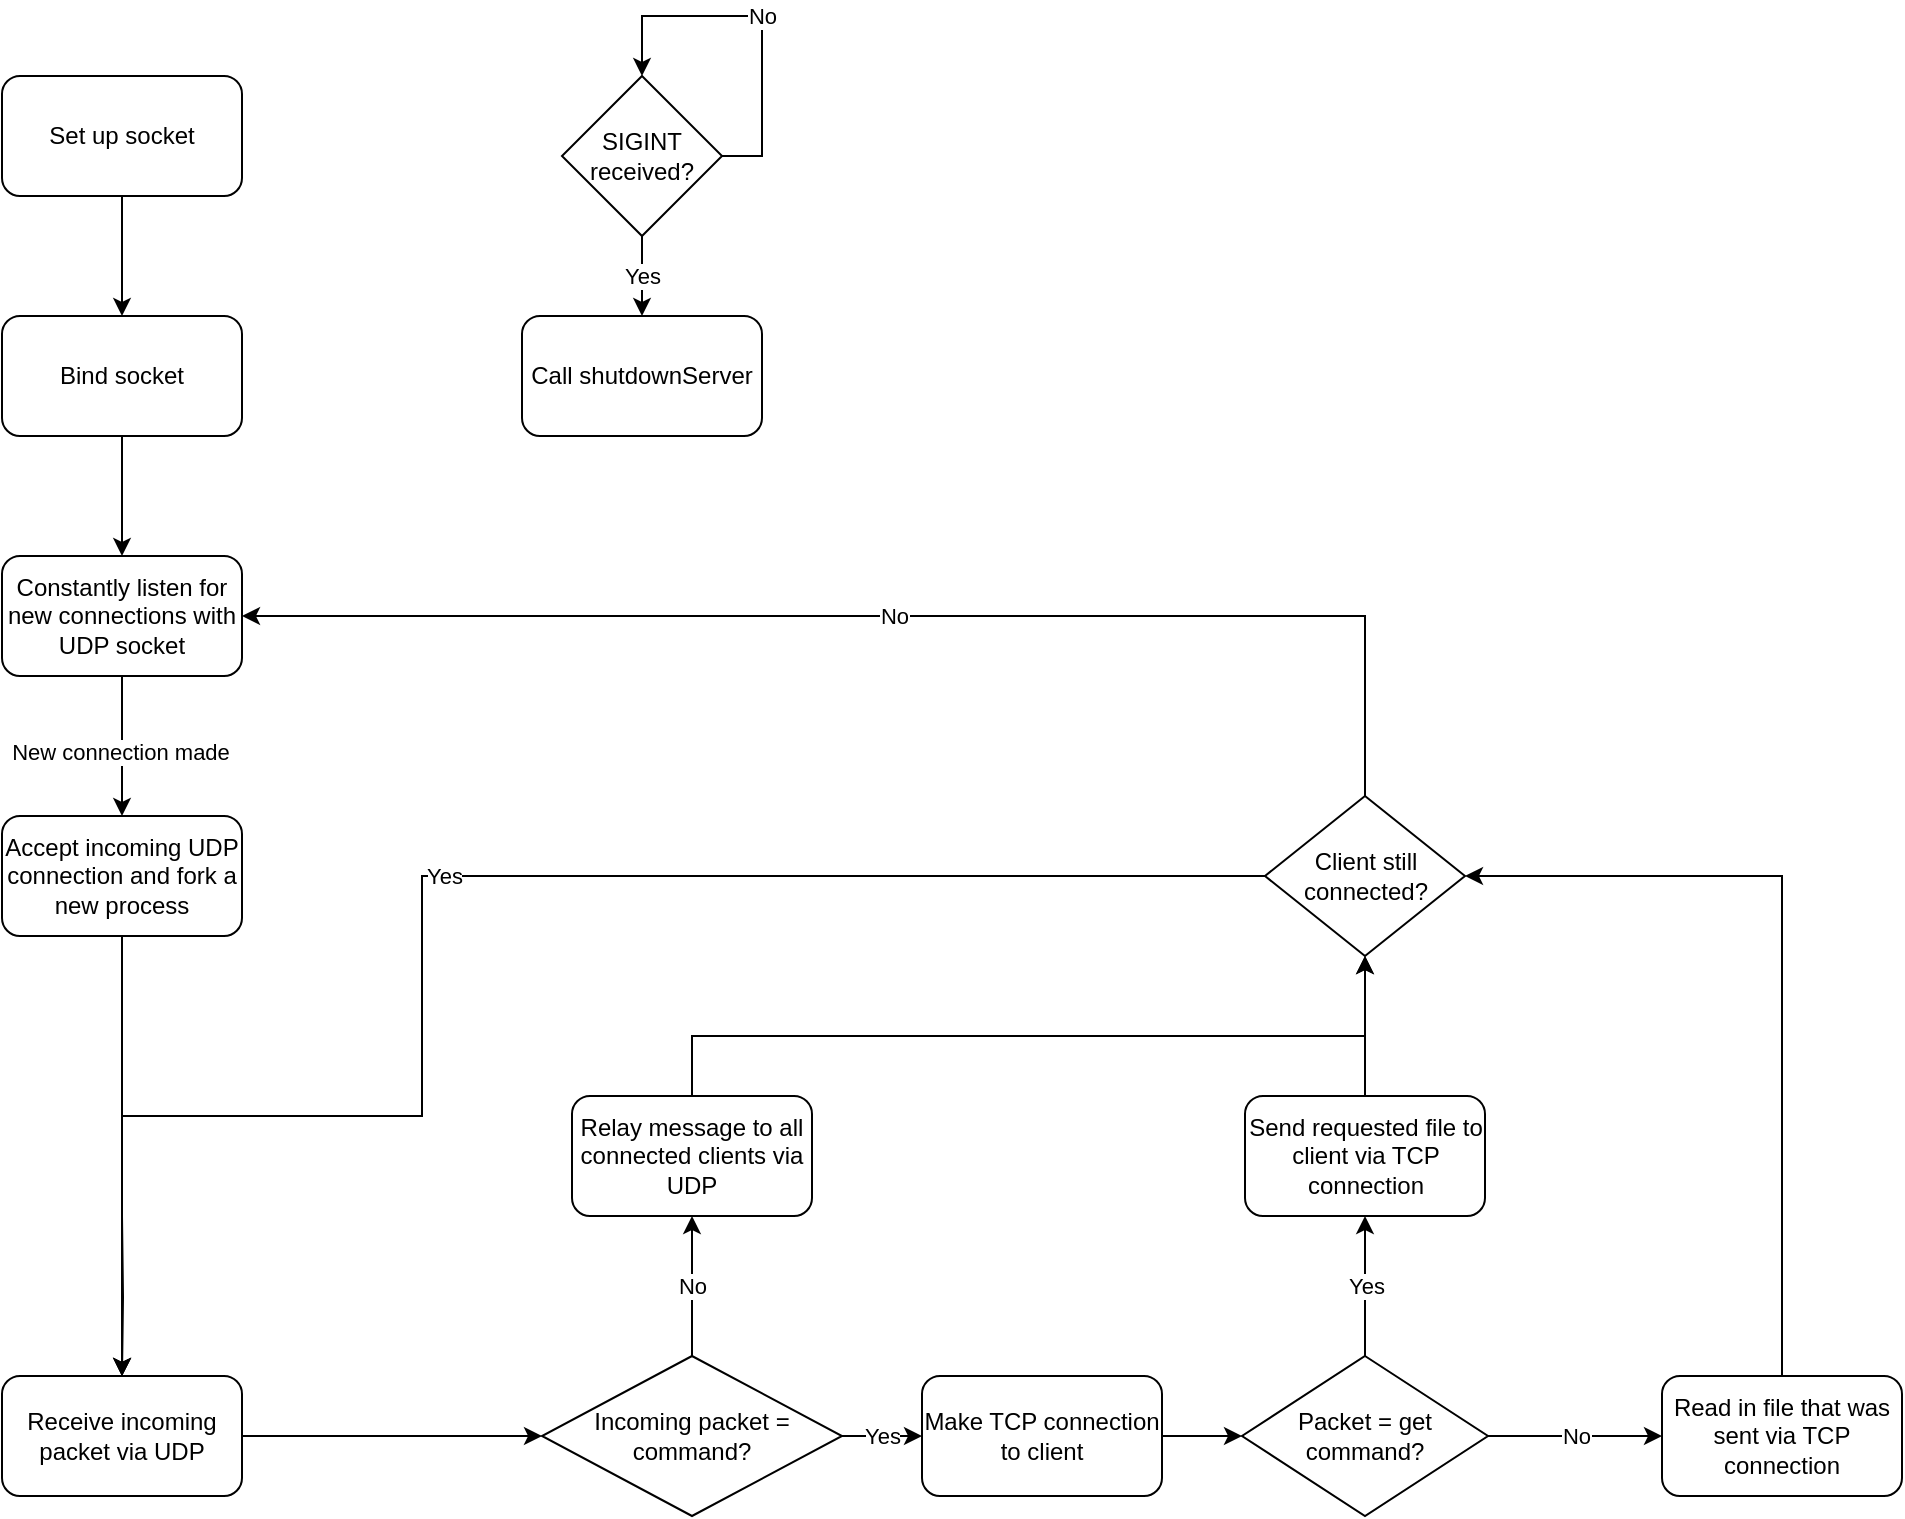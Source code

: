 <mxfile version="24.7.8">
  <diagram id="C5RBs43oDa-KdzZeNtuy" name="Page-1">
    <mxGraphModel dx="1434" dy="839" grid="1" gridSize="10" guides="1" tooltips="1" connect="1" arrows="1" fold="1" page="1" pageScale="1" pageWidth="827" pageHeight="1169" math="0" shadow="0">
      <root>
        <mxCell id="WIyWlLk6GJQsqaUBKTNV-0" />
        <mxCell id="WIyWlLk6GJQsqaUBKTNV-1" parent="WIyWlLk6GJQsqaUBKTNV-0" />
        <mxCell id="eKjhRwodv1_-TO-le9Up-8" style="edgeStyle=orthogonalEdgeStyle;rounded=0;orthogonalLoop=1;jettySize=auto;html=1;exitX=0.5;exitY=1;exitDx=0;exitDy=0;entryX=0.5;entryY=0;entryDx=0;entryDy=0;" parent="WIyWlLk6GJQsqaUBKTNV-1" source="eKjhRwodv1_-TO-le9Up-0" target="eKjhRwodv1_-TO-le9Up-1" edge="1">
          <mxGeometry relative="1" as="geometry" />
        </mxCell>
        <mxCell id="eKjhRwodv1_-TO-le9Up-0" value="Set up socket" style="rounded=1;whiteSpace=wrap;html=1;" parent="WIyWlLk6GJQsqaUBKTNV-1" vertex="1">
          <mxGeometry x="310" y="160" width="120" height="60" as="geometry" />
        </mxCell>
        <mxCell id="eKjhRwodv1_-TO-le9Up-9" style="edgeStyle=orthogonalEdgeStyle;rounded=0;orthogonalLoop=1;jettySize=auto;html=1;exitX=0.5;exitY=1;exitDx=0;exitDy=0;entryX=0.5;entryY=0;entryDx=0;entryDy=0;" parent="WIyWlLk6GJQsqaUBKTNV-1" source="eKjhRwodv1_-TO-le9Up-1" target="eKjhRwodv1_-TO-le9Up-2" edge="1">
          <mxGeometry relative="1" as="geometry" />
        </mxCell>
        <mxCell id="eKjhRwodv1_-TO-le9Up-1" value="Bind socket" style="rounded=1;whiteSpace=wrap;html=1;" parent="WIyWlLk6GJQsqaUBKTNV-1" vertex="1">
          <mxGeometry x="310" y="280" width="120" height="60" as="geometry" />
        </mxCell>
        <mxCell id="yTMgoOw8rFNQ6-LsNnri-16" style="edgeStyle=orthogonalEdgeStyle;rounded=0;orthogonalLoop=1;jettySize=auto;html=1;exitX=0.5;exitY=1;exitDx=0;exitDy=0;entryX=0.5;entryY=0;entryDx=0;entryDy=0;" parent="WIyWlLk6GJQsqaUBKTNV-1" source="eKjhRwodv1_-TO-le9Up-2" target="eKjhRwodv1_-TO-le9Up-11" edge="1">
          <mxGeometry relative="1" as="geometry" />
        </mxCell>
        <mxCell id="yTMgoOw8rFNQ6-LsNnri-17" value="New connection made" style="edgeLabel;html=1;align=center;verticalAlign=middle;resizable=0;points=[];" parent="yTMgoOw8rFNQ6-LsNnri-16" vertex="1" connectable="0">
          <mxGeometry x="0.086" y="-1" relative="1" as="geometry">
            <mxPoint as="offset" />
          </mxGeometry>
        </mxCell>
        <mxCell id="eKjhRwodv1_-TO-le9Up-2" value="Constantly listen for new connections with UDP socket" style="rounded=1;whiteSpace=wrap;html=1;" parent="WIyWlLk6GJQsqaUBKTNV-1" vertex="1">
          <mxGeometry x="310" y="400" width="120" height="60" as="geometry" />
        </mxCell>
        <mxCell id="eKjhRwodv1_-TO-le9Up-7" value="Yes" style="edgeStyle=orthogonalEdgeStyle;rounded=0;orthogonalLoop=1;jettySize=auto;html=1;exitX=0.5;exitY=1;exitDx=0;exitDy=0;entryX=0.5;entryY=0;entryDx=0;entryDy=0;" parent="WIyWlLk6GJQsqaUBKTNV-1" source="eKjhRwodv1_-TO-le9Up-4" target="eKjhRwodv1_-TO-le9Up-6" edge="1">
          <mxGeometry relative="1" as="geometry" />
        </mxCell>
        <mxCell id="eKjhRwodv1_-TO-le9Up-4" value="SIGINT received?" style="rhombus;whiteSpace=wrap;html=1;" parent="WIyWlLk6GJQsqaUBKTNV-1" vertex="1">
          <mxGeometry x="590" y="160" width="80" height="80" as="geometry" />
        </mxCell>
        <mxCell id="eKjhRwodv1_-TO-le9Up-5" value="No" style="edgeStyle=orthogonalEdgeStyle;rounded=0;orthogonalLoop=1;jettySize=auto;html=1;exitX=1;exitY=0.5;exitDx=0;exitDy=0;entryX=0.5;entryY=0;entryDx=0;entryDy=0;" parent="WIyWlLk6GJQsqaUBKTNV-1" source="eKjhRwodv1_-TO-le9Up-4" target="eKjhRwodv1_-TO-le9Up-4" edge="1">
          <mxGeometry relative="1" as="geometry">
            <Array as="points">
              <mxPoint x="690" y="200" />
              <mxPoint x="690" y="130" />
              <mxPoint x="630" y="130" />
            </Array>
          </mxGeometry>
        </mxCell>
        <mxCell id="eKjhRwodv1_-TO-le9Up-6" value="Call shutdownServer" style="rounded=1;whiteSpace=wrap;html=1;" parent="WIyWlLk6GJQsqaUBKTNV-1" vertex="1">
          <mxGeometry x="570" y="280" width="120" height="60" as="geometry" />
        </mxCell>
        <mxCell id="iE775l-8Zc2Pg88155KK-0" style="edgeStyle=orthogonalEdgeStyle;rounded=0;orthogonalLoop=1;jettySize=auto;html=1;exitX=0.5;exitY=1;exitDx=0;exitDy=0;entryX=0.5;entryY=0;entryDx=0;entryDy=0;" edge="1" parent="WIyWlLk6GJQsqaUBKTNV-1" source="eKjhRwodv1_-TO-le9Up-11" target="yTMgoOw8rFNQ6-LsNnri-6">
          <mxGeometry relative="1" as="geometry" />
        </mxCell>
        <mxCell id="eKjhRwodv1_-TO-le9Up-11" value="Accept incoming UDP connection and fork a new process" style="rounded=1;whiteSpace=wrap;html=1;" parent="WIyWlLk6GJQsqaUBKTNV-1" vertex="1">
          <mxGeometry x="310" y="530" width="120" height="60" as="geometry" />
        </mxCell>
        <mxCell id="yTMgoOw8rFNQ6-LsNnri-20" style="edgeStyle=orthogonalEdgeStyle;rounded=0;orthogonalLoop=1;jettySize=auto;html=1;exitX=0.5;exitY=1;exitDx=0;exitDy=0;entryX=0.5;entryY=0;entryDx=0;entryDy=0;" parent="WIyWlLk6GJQsqaUBKTNV-1" target="yTMgoOw8rFNQ6-LsNnri-6" edge="1">
          <mxGeometry relative="1" as="geometry">
            <mxPoint x="370" y="730" as="sourcePoint" />
          </mxGeometry>
        </mxCell>
        <mxCell id="iE775l-8Zc2Pg88155KK-3" style="edgeStyle=orthogonalEdgeStyle;rounded=0;orthogonalLoop=1;jettySize=auto;html=1;exitX=1;exitY=0.5;exitDx=0;exitDy=0;entryX=0;entryY=0.5;entryDx=0;entryDy=0;" edge="1" parent="WIyWlLk6GJQsqaUBKTNV-1" source="yTMgoOw8rFNQ6-LsNnri-6" target="iE775l-8Zc2Pg88155KK-1">
          <mxGeometry relative="1" as="geometry" />
        </mxCell>
        <mxCell id="yTMgoOw8rFNQ6-LsNnri-6" value="Receive incoming packet via UDP" style="rounded=1;whiteSpace=wrap;html=1;" parent="WIyWlLk6GJQsqaUBKTNV-1" vertex="1">
          <mxGeometry x="310" y="810" width="120" height="60" as="geometry" />
        </mxCell>
        <mxCell id="yTMgoOw8rFNQ6-LsNnri-14" value="No" style="edgeStyle=orthogonalEdgeStyle;rounded=0;orthogonalLoop=1;jettySize=auto;html=1;exitX=1;exitY=0.5;exitDx=0;exitDy=0;entryX=0;entryY=0.5;entryDx=0;entryDy=0;" parent="WIyWlLk6GJQsqaUBKTNV-1" source="yTMgoOw8rFNQ6-LsNnri-8" target="yTMgoOw8rFNQ6-LsNnri-13" edge="1">
          <mxGeometry relative="1" as="geometry" />
        </mxCell>
        <mxCell id="iE775l-8Zc2Pg88155KK-8" value="Yes" style="edgeStyle=orthogonalEdgeStyle;rounded=0;orthogonalLoop=1;jettySize=auto;html=1;exitX=0.5;exitY=0;exitDx=0;exitDy=0;entryX=0.5;entryY=1;entryDx=0;entryDy=0;" edge="1" parent="WIyWlLk6GJQsqaUBKTNV-1" source="yTMgoOw8rFNQ6-LsNnri-8" target="yTMgoOw8rFNQ6-LsNnri-11">
          <mxGeometry relative="1" as="geometry" />
        </mxCell>
        <mxCell id="yTMgoOw8rFNQ6-LsNnri-8" value="Packet = get command?" style="rhombus;whiteSpace=wrap;html=1;" parent="WIyWlLk6GJQsqaUBKTNV-1" vertex="1">
          <mxGeometry x="930" y="800" width="123" height="80" as="geometry" />
        </mxCell>
        <mxCell id="yTMgoOw8rFNQ6-LsNnri-24" style="edgeStyle=orthogonalEdgeStyle;rounded=0;orthogonalLoop=1;jettySize=auto;html=1;exitX=0.5;exitY=0;exitDx=0;exitDy=0;entryX=0.5;entryY=1;entryDx=0;entryDy=0;" parent="WIyWlLk6GJQsqaUBKTNV-1" source="yTMgoOw8rFNQ6-LsNnri-11" target="yTMgoOw8rFNQ6-LsNnri-23" edge="1">
          <mxGeometry relative="1" as="geometry" />
        </mxCell>
        <mxCell id="yTMgoOw8rFNQ6-LsNnri-11" value="Send requested file to client via TCP connection" style="rounded=1;whiteSpace=wrap;html=1;" parent="WIyWlLk6GJQsqaUBKTNV-1" vertex="1">
          <mxGeometry x="931.5" y="670" width="120" height="60" as="geometry" />
        </mxCell>
        <mxCell id="yTMgoOw8rFNQ6-LsNnri-25" style="edgeStyle=orthogonalEdgeStyle;rounded=0;orthogonalLoop=1;jettySize=auto;html=1;exitX=0.5;exitY=0;exitDx=0;exitDy=0;entryX=1;entryY=0.5;entryDx=0;entryDy=0;" parent="WIyWlLk6GJQsqaUBKTNV-1" source="yTMgoOw8rFNQ6-LsNnri-13" target="yTMgoOw8rFNQ6-LsNnri-23" edge="1">
          <mxGeometry relative="1" as="geometry" />
        </mxCell>
        <mxCell id="yTMgoOw8rFNQ6-LsNnri-13" value="Read in file that was sent via TCP connection" style="rounded=1;whiteSpace=wrap;html=1;" parent="WIyWlLk6GJQsqaUBKTNV-1" vertex="1">
          <mxGeometry x="1140" y="810" width="120" height="60" as="geometry" />
        </mxCell>
        <mxCell id="yTMgoOw8rFNQ6-LsNnri-26" value="No" style="edgeStyle=orthogonalEdgeStyle;rounded=0;orthogonalLoop=1;jettySize=auto;html=1;exitX=0.5;exitY=0;exitDx=0;exitDy=0;entryX=1;entryY=0.5;entryDx=0;entryDy=0;" parent="WIyWlLk6GJQsqaUBKTNV-1" source="yTMgoOw8rFNQ6-LsNnri-23" target="eKjhRwodv1_-TO-le9Up-2" edge="1">
          <mxGeometry relative="1" as="geometry" />
        </mxCell>
        <mxCell id="yTMgoOw8rFNQ6-LsNnri-27" value="Yes" style="edgeStyle=orthogonalEdgeStyle;rounded=0;orthogonalLoop=1;jettySize=auto;html=1;exitX=0;exitY=0.5;exitDx=0;exitDy=0;entryX=0.5;entryY=0;entryDx=0;entryDy=0;" parent="WIyWlLk6GJQsqaUBKTNV-1" source="yTMgoOw8rFNQ6-LsNnri-23" target="yTMgoOw8rFNQ6-LsNnri-6" edge="1">
          <mxGeometry relative="1" as="geometry">
            <Array as="points">
              <mxPoint x="520" y="560" />
              <mxPoint x="520" y="680" />
              <mxPoint x="370" y="680" />
            </Array>
          </mxGeometry>
        </mxCell>
        <mxCell id="yTMgoOw8rFNQ6-LsNnri-23" value="Client still connected?" style="rhombus;whiteSpace=wrap;html=1;" parent="WIyWlLk6GJQsqaUBKTNV-1" vertex="1">
          <mxGeometry x="941.5" y="520" width="100" height="80" as="geometry" />
        </mxCell>
        <mxCell id="iE775l-8Zc2Pg88155KK-2" value="Yes" style="edgeStyle=orthogonalEdgeStyle;rounded=0;orthogonalLoop=1;jettySize=auto;html=1;exitX=1;exitY=0.5;exitDx=0;exitDy=0;entryX=0;entryY=0.5;entryDx=0;entryDy=0;" edge="1" parent="WIyWlLk6GJQsqaUBKTNV-1" source="iE775l-8Zc2Pg88155KK-1" target="iE775l-8Zc2Pg88155KK-6">
          <mxGeometry relative="1" as="geometry" />
        </mxCell>
        <mxCell id="iE775l-8Zc2Pg88155KK-5" value="No" style="edgeStyle=orthogonalEdgeStyle;rounded=0;orthogonalLoop=1;jettySize=auto;html=1;exitX=0.5;exitY=0;exitDx=0;exitDy=0;entryX=0.5;entryY=1;entryDx=0;entryDy=0;" edge="1" parent="WIyWlLk6GJQsqaUBKTNV-1" source="iE775l-8Zc2Pg88155KK-1" target="iE775l-8Zc2Pg88155KK-9">
          <mxGeometry relative="1" as="geometry">
            <mxPoint x="655" y="970" as="targetPoint" />
          </mxGeometry>
        </mxCell>
        <mxCell id="iE775l-8Zc2Pg88155KK-1" value="Incoming packet = command?" style="rhombus;whiteSpace=wrap;html=1;" vertex="1" parent="WIyWlLk6GJQsqaUBKTNV-1">
          <mxGeometry x="580" y="800" width="150" height="80" as="geometry" />
        </mxCell>
        <mxCell id="iE775l-8Zc2Pg88155KK-16" style="edgeStyle=orthogonalEdgeStyle;rounded=0;orthogonalLoop=1;jettySize=auto;html=1;exitX=1;exitY=0.5;exitDx=0;exitDy=0;entryX=0;entryY=0.5;entryDx=0;entryDy=0;" edge="1" parent="WIyWlLk6GJQsqaUBKTNV-1" source="iE775l-8Zc2Pg88155KK-6" target="yTMgoOw8rFNQ6-LsNnri-8">
          <mxGeometry relative="1" as="geometry" />
        </mxCell>
        <mxCell id="iE775l-8Zc2Pg88155KK-6" value="Make TCP connection to client" style="rounded=1;whiteSpace=wrap;html=1;" vertex="1" parent="WIyWlLk6GJQsqaUBKTNV-1">
          <mxGeometry x="770" y="810" width="120" height="60" as="geometry" />
        </mxCell>
        <mxCell id="iE775l-8Zc2Pg88155KK-13" style="edgeStyle=orthogonalEdgeStyle;rounded=0;orthogonalLoop=1;jettySize=auto;html=1;exitX=0.5;exitY=0;exitDx=0;exitDy=0;entryX=0.5;entryY=1;entryDx=0;entryDy=0;" edge="1" parent="WIyWlLk6GJQsqaUBKTNV-1" source="iE775l-8Zc2Pg88155KK-9" target="yTMgoOw8rFNQ6-LsNnri-23">
          <mxGeometry relative="1" as="geometry">
            <Array as="points">
              <mxPoint x="655" y="640" />
              <mxPoint x="992" y="640" />
            </Array>
          </mxGeometry>
        </mxCell>
        <mxCell id="iE775l-8Zc2Pg88155KK-9" value="Relay message to all connected clients via UDP" style="rounded=1;whiteSpace=wrap;html=1;" vertex="1" parent="WIyWlLk6GJQsqaUBKTNV-1">
          <mxGeometry x="595" y="670" width="120" height="60" as="geometry" />
        </mxCell>
      </root>
    </mxGraphModel>
  </diagram>
</mxfile>
